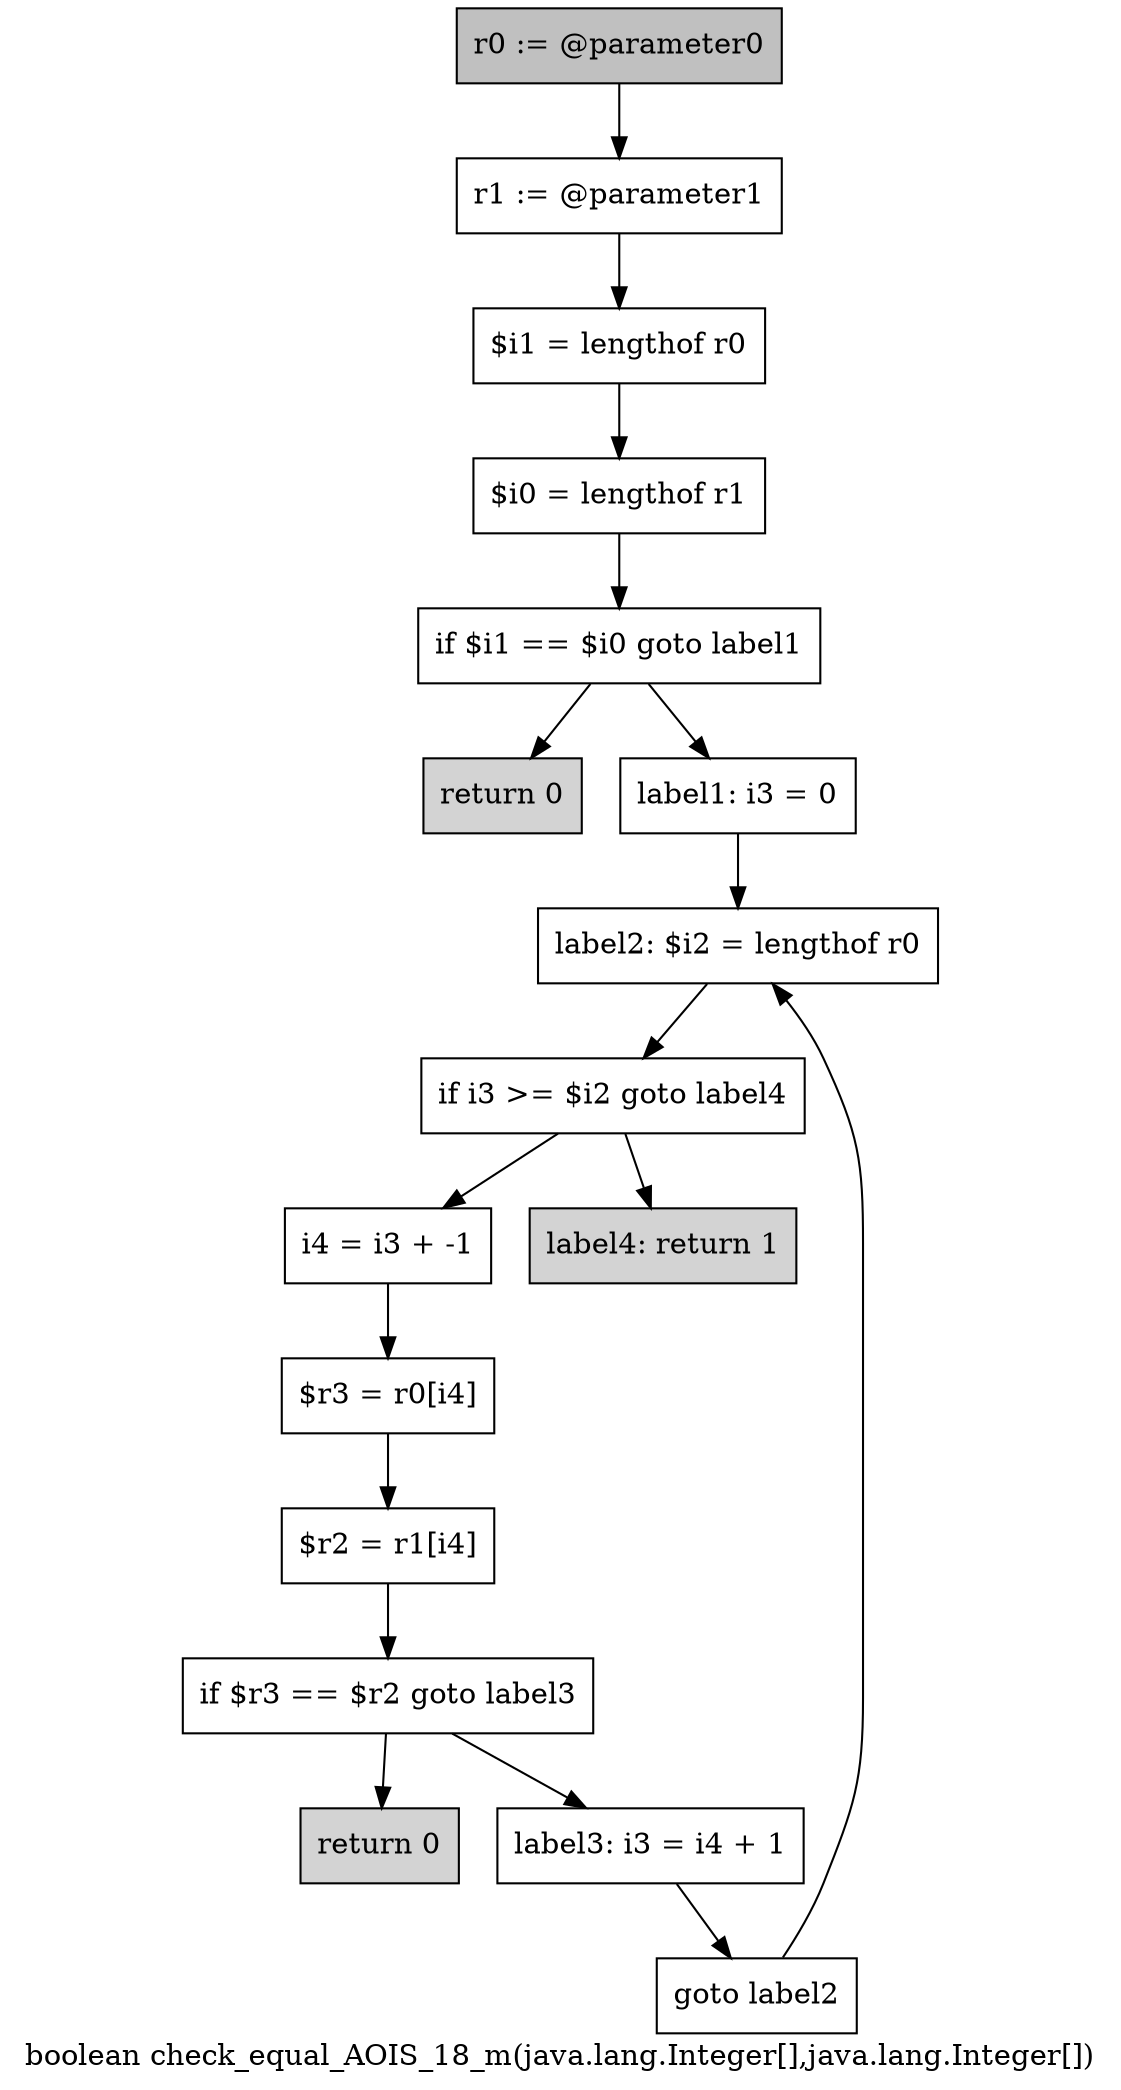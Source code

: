 digraph "boolean check_equal_AOIS_18_m(java.lang.Integer[],java.lang.Integer[])" {
    label="boolean check_equal_AOIS_18_m(java.lang.Integer[],java.lang.Integer[])";
    node [shape=box];
    "0" [style=filled,fillcolor=gray,label="r0 := @parameter0",];
    "1" [label="r1 := @parameter1",];
    "0"->"1";
    "2" [label="$i1 = lengthof r0",];
    "1"->"2";
    "3" [label="$i0 = lengthof r1",];
    "2"->"3";
    "4" [label="if $i1 == $i0 goto label1",];
    "3"->"4";
    "5" [style=filled,fillcolor=lightgray,label="return 0",];
    "4"->"5";
    "6" [label="label1: i3 = 0",];
    "4"->"6";
    "7" [label="label2: $i2 = lengthof r0",];
    "6"->"7";
    "8" [label="if i3 >= $i2 goto label4",];
    "7"->"8";
    "9" [label="i4 = i3 + -1",];
    "8"->"9";
    "16" [style=filled,fillcolor=lightgray,label="label4: return 1",];
    "8"->"16";
    "10" [label="$r3 = r0[i4]",];
    "9"->"10";
    "11" [label="$r2 = r1[i4]",];
    "10"->"11";
    "12" [label="if $r3 == $r2 goto label3",];
    "11"->"12";
    "13" [style=filled,fillcolor=lightgray,label="return 0",];
    "12"->"13";
    "14" [label="label3: i3 = i4 + 1",];
    "12"->"14";
    "15" [label="goto label2",];
    "14"->"15";
    "15"->"7";
}
